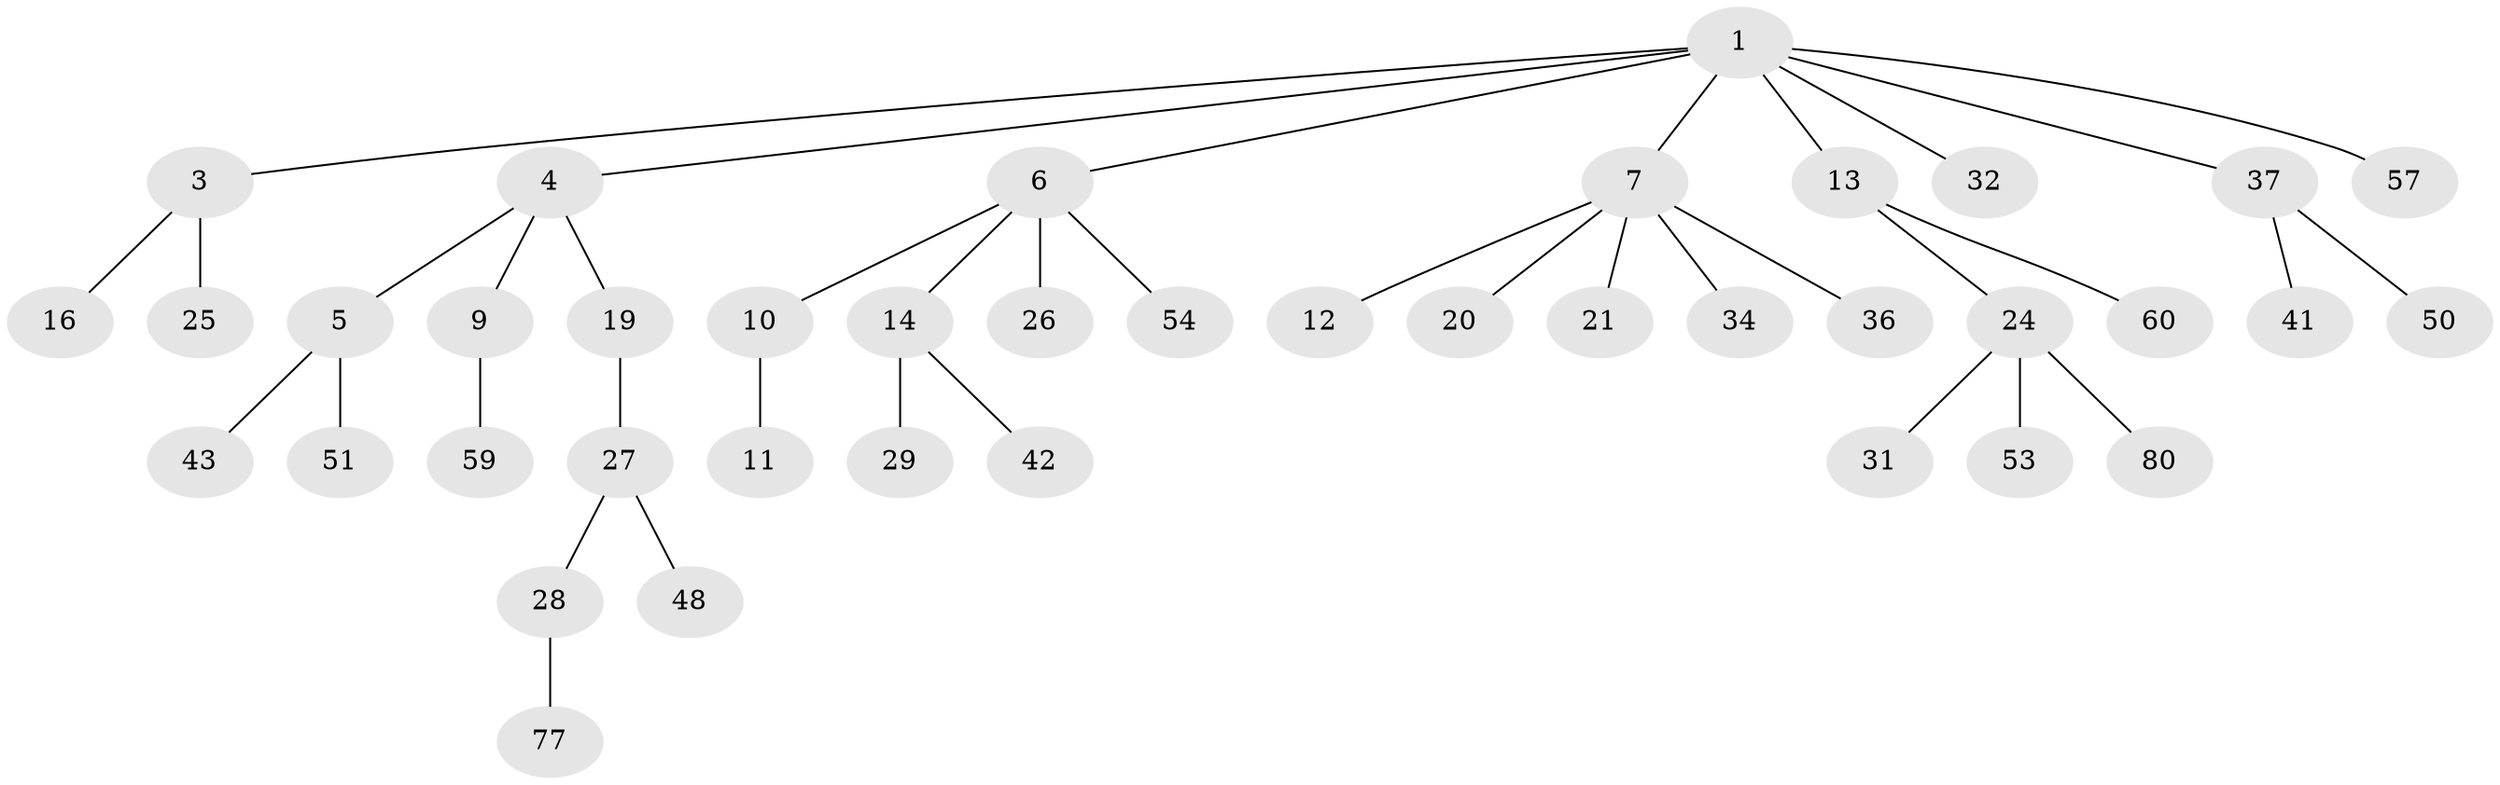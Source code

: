 // original degree distribution, {6: 0.0125, 4: 0.125, 3: 0.075, 5: 0.0375, 2: 0.2375, 1: 0.5125}
// Generated by graph-tools (version 1.1) at 2025/15/03/09/25 04:15:35]
// undirected, 40 vertices, 39 edges
graph export_dot {
graph [start="1"]
  node [color=gray90,style=filled];
  1 [super="+2"];
  3 [super="+67+15"];
  4;
  5;
  6 [super="+33"];
  7 [super="+8"];
  9 [super="+45"];
  10;
  11 [super="+61+40+30"];
  12 [super="+49"];
  13 [super="+64+76+18"];
  14 [super="+47+17"];
  16;
  19;
  20 [super="+23"];
  21 [super="+22+39"];
  24 [super="+35"];
  25 [super="+73"];
  26;
  27;
  28 [super="+46+74"];
  29;
  31;
  32 [super="+44"];
  34;
  36 [super="+38"];
  37 [super="+63+79"];
  41;
  42;
  43 [super="+69"];
  48 [super="+52"];
  50;
  51;
  53;
  54;
  57;
  59;
  60;
  77;
  80;
  1 -- 6;
  1 -- 7;
  1 -- 32;
  1 -- 37;
  1 -- 57;
  1 -- 3;
  1 -- 4;
  1 -- 13;
  3 -- 25;
  3 -- 16;
  4 -- 5;
  4 -- 9;
  4 -- 19;
  5 -- 43;
  5 -- 51;
  6 -- 10;
  6 -- 14;
  6 -- 26;
  6 -- 54;
  7 -- 20;
  7 -- 34;
  7 -- 36;
  7 -- 21;
  7 -- 12;
  9 -- 59;
  10 -- 11;
  13 -- 24;
  13 -- 60;
  14 -- 42;
  14 -- 29;
  19 -- 27;
  24 -- 31;
  24 -- 53;
  24 -- 80;
  27 -- 28;
  27 -- 48;
  28 -- 77;
  37 -- 41;
  37 -- 50;
}
